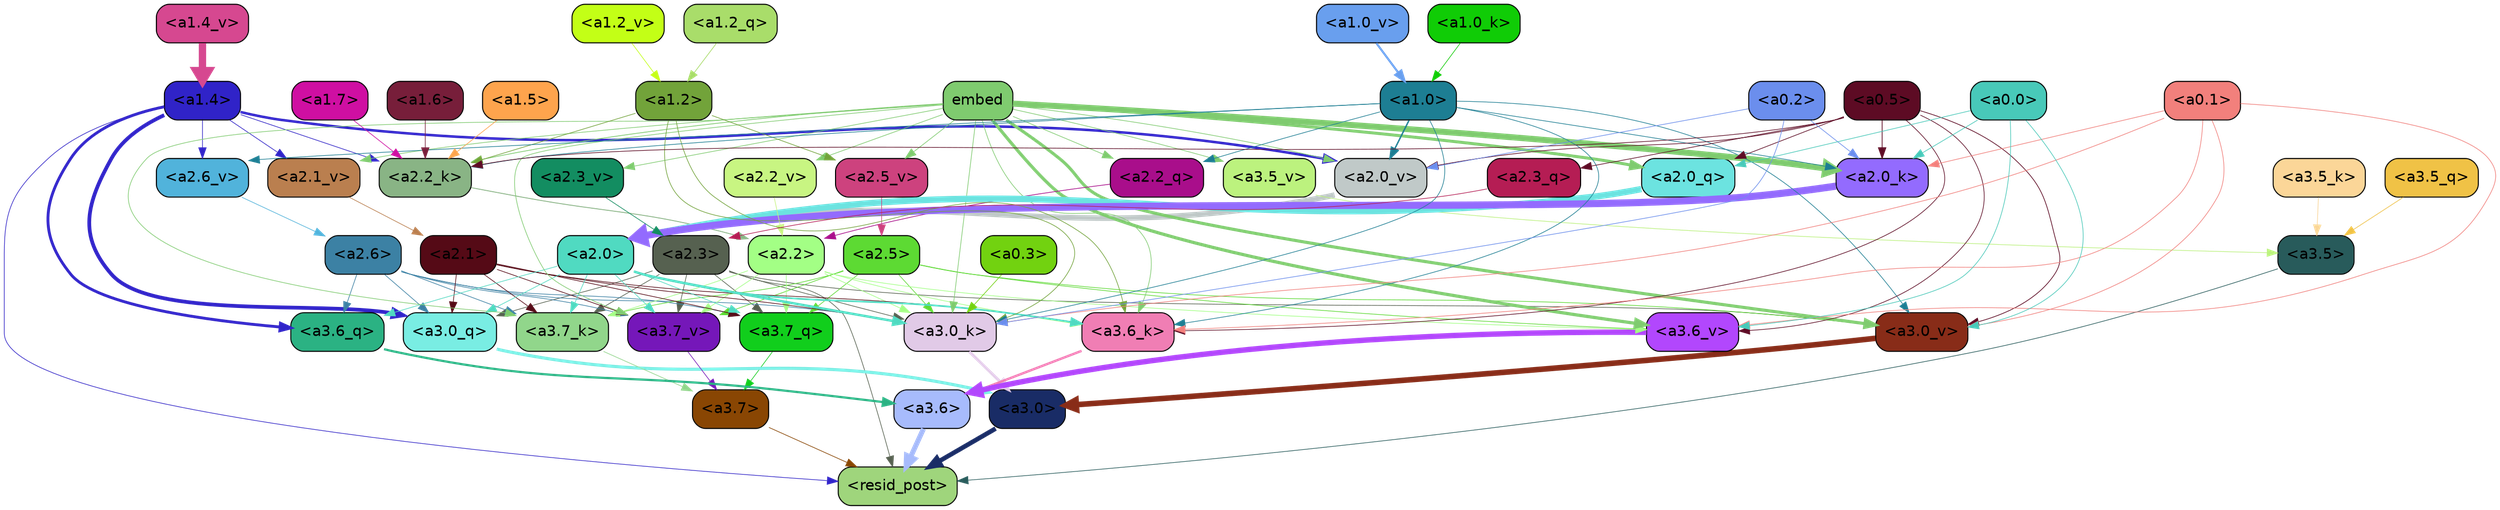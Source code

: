 strict digraph "" {
	graph [bgcolor=transparent,
		layout=dot,
		overlap=false,
		splines=true
	];
	"<a3.7>"	[color=black,
		fillcolor="#894603",
		fontname=Helvetica,
		shape=box,
		style="filled, rounded"];
	"<resid_post>"	[color=black,
		fillcolor="#9fd57c",
		fontname=Helvetica,
		shape=box,
		style="filled, rounded"];
	"<a3.7>" -> "<resid_post>"	[color="#894603",
		penwidth=0.6];
	"<a3.6>"	[color=black,
		fillcolor="#a7bbfc",
		fontname=Helvetica,
		shape=box,
		style="filled, rounded"];
	"<a3.6>" -> "<resid_post>"	[color="#a7bbfc",
		penwidth=4.670643210411072];
	"<a3.5>"	[color=black,
		fillcolor="#285b5b",
		fontname=Helvetica,
		shape=box,
		style="filled, rounded"];
	"<a3.5>" -> "<resid_post>"	[color="#285b5b",
		penwidth=0.6];
	"<a3.0>"	[color=black,
		fillcolor="#192c66",
		fontname=Helvetica,
		shape=box,
		style="filled, rounded"];
	"<a3.0>" -> "<resid_post>"	[color="#192c66",
		penwidth=4.246885180473328];
	"<a2.3>"	[color=black,
		fillcolor="#566150",
		fontname=Helvetica,
		shape=box,
		style="filled, rounded"];
	"<a2.3>" -> "<resid_post>"	[color="#566150",
		penwidth=0.6];
	"<a3.7_q>"	[color=black,
		fillcolor="#11ce1c",
		fontname=Helvetica,
		shape=box,
		style="filled, rounded"];
	"<a2.3>" -> "<a3.7_q>"	[color="#566150",
		penwidth=0.6];
	"<a3.0_q>"	[color=black,
		fillcolor="#79ede3",
		fontname=Helvetica,
		shape=box,
		style="filled, rounded"];
	"<a2.3>" -> "<a3.0_q>"	[color="#566150",
		penwidth=0.6];
	"<a3.7_k>"	[color=black,
		fillcolor="#91d68b",
		fontname=Helvetica,
		shape=box,
		style="filled, rounded"];
	"<a2.3>" -> "<a3.7_k>"	[color="#566150",
		penwidth=0.6];
	"<a3.0_k>"	[color=black,
		fillcolor="#e1cae7",
		fontname=Helvetica,
		shape=box,
		style="filled, rounded"];
	"<a2.3>" -> "<a3.0_k>"	[color="#566150",
		penwidth=0.6];
	"<a3.7_v>"	[color=black,
		fillcolor="#7517b9",
		fontname=Helvetica,
		shape=box,
		style="filled, rounded"];
	"<a2.3>" -> "<a3.7_v>"	[color="#566150",
		penwidth=0.6];
	"<a3.0_v>"	[color=black,
		fillcolor="#882c18",
		fontname=Helvetica,
		shape=box,
		style="filled, rounded"];
	"<a2.3>" -> "<a3.0_v>"	[color="#566150",
		penwidth=0.6];
	"<a1.4>"	[color=black,
		fillcolor="#3023c8",
		fontname=Helvetica,
		shape=box,
		style="filled, rounded"];
	"<a1.4>" -> "<resid_post>"	[color="#3023c8",
		penwidth=0.6];
	"<a3.6_q>"	[color=black,
		fillcolor="#2bb283",
		fontname=Helvetica,
		shape=box,
		style="filled, rounded"];
	"<a1.4>" -> "<a3.6_q>"	[color="#3023c8",
		penwidth=2.6487714648246765];
	"<a1.4>" -> "<a3.0_q>"	[color="#3023c8",
		penwidth=3.477886103093624];
	"<a2.2_k>"	[color=black,
		fillcolor="#89b485",
		fontname=Helvetica,
		shape=box,
		style="filled, rounded"];
	"<a1.4>" -> "<a2.2_k>"	[color="#3023c8",
		penwidth=0.6];
	"<a2.6_v>"	[color=black,
		fillcolor="#51b3db",
		fontname=Helvetica,
		shape=box,
		style="filled, rounded"];
	"<a1.4>" -> "<a2.6_v>"	[color="#3023c8",
		penwidth=0.6];
	"<a2.1_v>"	[color=black,
		fillcolor="#ba7f4f",
		fontname=Helvetica,
		shape=box,
		style="filled, rounded"];
	"<a1.4>" -> "<a2.1_v>"	[color="#3023c8",
		penwidth=0.6];
	"<a2.0_v>"	[color=black,
		fillcolor="#c0c9c8",
		fontname=Helvetica,
		shape=box,
		style="filled, rounded"];
	"<a1.4>" -> "<a2.0_v>"	[color="#3023c8",
		penwidth=2.3358620405197144];
	"<a3.7_q>" -> "<a3.7>"	[color="#11ce1c",
		penwidth=0.6];
	"<a3.6_q>" -> "<a3.6>"	[color="#2bb283",
		penwidth=2.03758105635643];
	"<a3.5_q>"	[color=black,
		fillcolor="#f0c246",
		fontname=Helvetica,
		shape=box,
		style="filled, rounded"];
	"<a3.5_q>" -> "<a3.5>"	[color="#f0c246",
		penwidth=0.6];
	"<a3.0_q>" -> "<a3.0>"	[color="#79ede3",
		penwidth=2.8638100624084473];
	"<a3.7_k>" -> "<a3.7>"	[color="#91d68b",
		penwidth=0.6];
	"<a3.6_k>"	[color=black,
		fillcolor="#f07eb4",
		fontname=Helvetica,
		shape=box,
		style="filled, rounded"];
	"<a3.6_k>" -> "<a3.6>"	[color="#f07eb4",
		penwidth=2.174198240041733];
	"<a3.5_k>"	[color=black,
		fillcolor="#fbd698",
		fontname=Helvetica,
		shape=box,
		style="filled, rounded"];
	"<a3.5_k>" -> "<a3.5>"	[color="#fbd698",
		penwidth=0.6];
	"<a3.0_k>" -> "<a3.0>"	[color="#e1cae7",
		penwidth=2.6274144649505615];
	"<a3.7_v>" -> "<a3.7>"	[color="#7517b9",
		penwidth=0.6];
	"<a3.6_v>"	[color=black,
		fillcolor="#b247fd",
		fontname=Helvetica,
		shape=box,
		style="filled, rounded"];
	"<a3.6_v>" -> "<a3.6>"	[color="#b247fd",
		penwidth=5.002329230308533];
	"<a3.5_v>"	[color=black,
		fillcolor="#bcf27e",
		fontname=Helvetica,
		shape=box,
		style="filled, rounded"];
	"<a3.5_v>" -> "<a3.5>"	[color="#bcf27e",
		penwidth=0.6];
	"<a3.0_v>" -> "<a3.0>"	[color="#882c18",
		penwidth=5.188832879066467];
	"<a2.6>"	[color=black,
		fillcolor="#3c81a4",
		fontname=Helvetica,
		shape=box,
		style="filled, rounded"];
	"<a2.6>" -> "<a3.7_q>"	[color="#3c81a4",
		penwidth=0.6];
	"<a2.6>" -> "<a3.6_q>"	[color="#3c81a4",
		penwidth=0.6];
	"<a2.6>" -> "<a3.0_q>"	[color="#3c81a4",
		penwidth=0.6];
	"<a2.6>" -> "<a3.7_k>"	[color="#3c81a4",
		penwidth=0.6];
	"<a2.6>" -> "<a3.0_k>"	[color="#3c81a4",
		penwidth=0.6];
	"<a2.6>" -> "<a3.7_v>"	[color="#3c81a4",
		penwidth=0.6];
	"<a2.5>"	[color=black,
		fillcolor="#5dda33",
		fontname=Helvetica,
		shape=box,
		style="filled, rounded"];
	"<a2.5>" -> "<a3.7_q>"	[color="#5dda33",
		penwidth=0.6];
	"<a2.5>" -> "<a3.7_k>"	[color="#5dda33",
		penwidth=0.6];
	"<a2.5>" -> "<a3.0_k>"	[color="#5dda33",
		penwidth=0.6];
	"<a2.5>" -> "<a3.7_v>"	[color="#5dda33",
		penwidth=0.6];
	"<a2.5>" -> "<a3.6_v>"	[color="#5dda33",
		penwidth=0.6];
	"<a2.5>" -> "<a3.0_v>"	[color="#5dda33",
		penwidth=0.6];
	"<a2.2>"	[color=black,
		fillcolor="#a3ff85",
		fontname=Helvetica,
		shape=box,
		style="filled, rounded"];
	"<a2.2>" -> "<a3.7_q>"	[color="#a3ff85",
		penwidth=0.6];
	"<a2.2>" -> "<a3.7_k>"	[color="#a3ff85",
		penwidth=0.6];
	"<a2.2>" -> "<a3.6_k>"	[color="#a3ff85",
		penwidth=0.6];
	"<a2.2>" -> "<a3.0_k>"	[color="#a3ff85",
		penwidth=0.6];
	"<a2.2>" -> "<a3.7_v>"	[color="#a3ff85",
		penwidth=0.6];
	"<a2.2>" -> "<a3.6_v>"	[color="#a3ff85",
		penwidth=0.6];
	"<a2.1>"	[color=black,
		fillcolor="#550a16",
		fontname=Helvetica,
		shape=box,
		style="filled, rounded"];
	"<a2.1>" -> "<a3.7_q>"	[color="#550a16",
		penwidth=0.6];
	"<a2.1>" -> "<a3.0_q>"	[color="#550a16",
		penwidth=0.6];
	"<a2.1>" -> "<a3.7_k>"	[color="#550a16",
		penwidth=0.6];
	"<a2.1>" -> "<a3.6_k>"	[color="#550a16",
		penwidth=0.6];
	"<a2.1>" -> "<a3.0_k>"	[color="#550a16",
		penwidth=0.6];
	"<a2.1>" -> "<a3.7_v>"	[color="#550a16",
		penwidth=0.6];
	"<a2.0>"	[color=black,
		fillcolor="#50dac1",
		fontname=Helvetica,
		shape=box,
		style="filled, rounded"];
	"<a2.0>" -> "<a3.7_q>"	[color="#50dac1",
		penwidth=0.6];
	"<a2.0>" -> "<a3.6_q>"	[color="#50dac1",
		penwidth=0.6];
	"<a2.0>" -> "<a3.0_q>"	[color="#50dac1",
		penwidth=0.6];
	"<a2.0>" -> "<a3.7_k>"	[color="#50dac1",
		penwidth=0.6];
	"<a2.0>" -> "<a3.6_k>"	[color="#50dac1",
		penwidth=1.5417278409004211];
	"<a2.0>" -> "<a3.0_k>"	[color="#50dac1",
		penwidth=2.23091459274292];
	"<a2.0>" -> "<a3.7_v>"	[color="#50dac1",
		penwidth=0.6];
	embed	[color=black,
		fillcolor="#7fcb6f",
		fontname=Helvetica,
		shape=box,
		style="filled, rounded"];
	embed -> "<a3.7_k>"	[color="#7fcb6f",
		penwidth=0.6];
	embed -> "<a3.6_k>"	[color="#7fcb6f",
		penwidth=0.6];
	embed -> "<a3.0_k>"	[color="#7fcb6f",
		penwidth=0.6];
	embed -> "<a3.7_v>"	[color="#7fcb6f",
		penwidth=0.6];
	embed -> "<a3.6_v>"	[color="#7fcb6f",
		penwidth=2.9511587619781494];
	embed -> "<a3.5_v>"	[color="#7fcb6f",
		penwidth=0.6];
	embed -> "<a3.0_v>"	[color="#7fcb6f",
		penwidth=2.8577730655670166];
	"<a2.2_q>"	[color=black,
		fillcolor="#a90e8b",
		fontname=Helvetica,
		shape=box,
		style="filled, rounded"];
	embed -> "<a2.2_q>"	[color="#7fcb6f",
		penwidth=0.6];
	"<a2.0_q>"	[color=black,
		fillcolor="#6ce3e0",
		fontname=Helvetica,
		shape=box,
		style="filled, rounded"];
	embed -> "<a2.0_q>"	[color="#7fcb6f",
		penwidth=2.7340729534626007];
	embed -> "<a2.2_k>"	[color="#7fcb6f",
		penwidth=0.69573974609375];
	"<a2.0_k>"	[color=black,
		fillcolor="#936bfe",
		fontname=Helvetica,
		shape=box,
		style="filled, rounded"];
	embed -> "<a2.0_k>"	[color="#7fcb6f",
		penwidth=5.629883050918579];
	"<a2.5_v>"	[color=black,
		fillcolor="#cd427e",
		fontname=Helvetica,
		shape=box,
		style="filled, rounded"];
	embed -> "<a2.5_v>"	[color="#7fcb6f",
		penwidth=0.6];
	"<a2.3_v>"	[color=black,
		fillcolor="#138d61",
		fontname=Helvetica,
		shape=box,
		style="filled, rounded"];
	embed -> "<a2.3_v>"	[color="#7fcb6f",
		penwidth=0.6];
	"<a2.2_v>"	[color=black,
		fillcolor="#c8f582",
		fontname=Helvetica,
		shape=box,
		style="filled, rounded"];
	embed -> "<a2.2_v>"	[color="#7fcb6f",
		penwidth=0.6];
	embed -> "<a2.1_v>"	[color="#7fcb6f",
		penwidth=0.6];
	embed -> "<a2.0_v>"	[color="#7fcb6f",
		penwidth=0.6];
	"<a1.2>"	[color=black,
		fillcolor="#72a33a",
		fontname=Helvetica,
		shape=box,
		style="filled, rounded"];
	"<a1.2>" -> "<a3.6_k>"	[color="#72a33a",
		penwidth=0.6];
	"<a1.2>" -> "<a3.0_k>"	[color="#72a33a",
		penwidth=0.6];
	"<a1.2>" -> "<a2.2_k>"	[color="#72a33a",
		penwidth=0.6];
	"<a1.2>" -> "<a2.5_v>"	[color="#72a33a",
		penwidth=0.6];
	"<a1.0>"	[color=black,
		fillcolor="#1d7e93",
		fontname=Helvetica,
		shape=box,
		style="filled, rounded"];
	"<a1.0>" -> "<a3.6_k>"	[color="#1d7e93",
		penwidth=0.6];
	"<a1.0>" -> "<a3.0_k>"	[color="#1d7e93",
		penwidth=0.6];
	"<a1.0>" -> "<a3.0_v>"	[color="#1d7e93",
		penwidth=0.6];
	"<a1.0>" -> "<a2.2_q>"	[color="#1d7e93",
		penwidth=0.6];
	"<a1.0>" -> "<a2.2_k>"	[color="#1d7e93",
		penwidth=0.6];
	"<a1.0>" -> "<a2.0_k>"	[color="#1d7e93",
		penwidth=0.6];
	"<a1.0>" -> "<a2.6_v>"	[color="#1d7e93",
		penwidth=0.6];
	"<a1.0>" -> "<a2.0_v>"	[color="#1d7e93",
		penwidth=1.3103609085083008];
	"<a0.5>"	[color=black,
		fillcolor="#5d0b24",
		fontname=Helvetica,
		shape=box,
		style="filled, rounded"];
	"<a0.5>" -> "<a3.6_k>"	[color="#5d0b24",
		penwidth=0.6];
	"<a0.5>" -> "<a3.6_v>"	[color="#5d0b24",
		penwidth=0.6];
	"<a0.5>" -> "<a3.0_v>"	[color="#5d0b24",
		penwidth=0.6446345448493958];
	"<a2.3_q>"	[color=black,
		fillcolor="#b51d54",
		fontname=Helvetica,
		shape=box,
		style="filled, rounded"];
	"<a0.5>" -> "<a2.3_q>"	[color="#5d0b24",
		penwidth=0.6];
	"<a0.5>" -> "<a2.0_q>"	[color="#5d0b24",
		penwidth=0.6];
	"<a0.5>" -> "<a2.2_k>"	[color="#5d0b24",
		penwidth=0.6];
	"<a0.5>" -> "<a2.0_k>"	[color="#5d0b24",
		penwidth=0.7065601348876953];
	"<a0.5>" -> "<a2.0_v>"	[color="#5d0b24",
		penwidth=0.6];
	"<a0.1>"	[color=black,
		fillcolor="#f2807c",
		fontname=Helvetica,
		shape=box,
		style="filled, rounded"];
	"<a0.1>" -> "<a3.6_k>"	[color="#f2807c",
		penwidth=0.6];
	"<a0.1>" -> "<a3.0_k>"	[color="#f2807c",
		penwidth=0.6];
	"<a0.1>" -> "<a3.6_v>"	[color="#f2807c",
		penwidth=0.6];
	"<a0.1>" -> "<a3.0_v>"	[color="#f2807c",
		penwidth=0.6];
	"<a0.1>" -> "<a2.0_k>"	[color="#f2807c",
		penwidth=0.6];
	"<a0.3>"	[color=black,
		fillcolor="#72d210",
		fontname=Helvetica,
		shape=box,
		style="filled, rounded"];
	"<a0.3>" -> "<a3.0_k>"	[color="#72d210",
		penwidth=0.6];
	"<a0.2>"	[color=black,
		fillcolor="#6b8eed",
		fontname=Helvetica,
		shape=box,
		style="filled, rounded"];
	"<a0.2>" -> "<a3.0_k>"	[color="#6b8eed",
		penwidth=0.6];
	"<a0.2>" -> "<a2.0_k>"	[color="#6b8eed",
		penwidth=0.6];
	"<a0.2>" -> "<a2.0_v>"	[color="#6b8eed",
		penwidth=0.6];
	"<a0.0>"	[color=black,
		fillcolor="#48c9b9",
		fontname=Helvetica,
		shape=box,
		style="filled, rounded"];
	"<a0.0>" -> "<a3.6_v>"	[color="#48c9b9",
		penwidth=0.6];
	"<a0.0>" -> "<a3.0_v>"	[color="#48c9b9",
		penwidth=0.6];
	"<a0.0>" -> "<a2.0_q>"	[color="#48c9b9",
		penwidth=0.6];
	"<a0.0>" -> "<a2.0_k>"	[color="#48c9b9",
		penwidth=0.6];
	"<a2.3_q>" -> "<a2.3>"	[color="#b51d54",
		penwidth=0.6];
	"<a2.2_q>" -> "<a2.2>"	[color="#a90e8b",
		penwidth=0.6407594680786133];
	"<a2.0_q>" -> "<a2.0>"	[color="#6ce3e0",
		penwidth=5.885338068008423];
	"<a2.2_k>" -> "<a2.2>"	[color="#89b485",
		penwidth=0.7811911106109619];
	"<a2.0_k>" -> "<a2.0>"	[color="#936bfe",
		penwidth=6.657835483551025];
	"<a2.6_v>" -> "<a2.6>"	[color="#51b3db",
		penwidth=0.6];
	"<a2.5_v>" -> "<a2.5>"	[color="#cd427e",
		penwidth=0.6];
	"<a2.3_v>" -> "<a2.3>"	[color="#138d61",
		penwidth=0.6];
	"<a2.2_v>" -> "<a2.2>"	[color="#c8f582",
		penwidth=0.6];
	"<a2.1_v>" -> "<a2.1>"	[color="#ba7f4f",
		penwidth=0.6];
	"<a2.0_v>" -> "<a2.0>"	[color="#c0c9c8",
		penwidth=5.070239782333374];
	"<a1.7>"	[color=black,
		fillcolor="#cf0fa2",
		fontname=Helvetica,
		shape=box,
		style="filled, rounded"];
	"<a1.7>" -> "<a2.2_k>"	[color="#cf0fa2",
		penwidth=0.6];
	"<a1.6>"	[color=black,
		fillcolor="#771e3a",
		fontname=Helvetica,
		shape=box,
		style="filled, rounded"];
	"<a1.6>" -> "<a2.2_k>"	[color="#771e3a",
		penwidth=0.6];
	"<a1.5>"	[color=black,
		fillcolor="#fea44d",
		fontname=Helvetica,
		shape=box,
		style="filled, rounded"];
	"<a1.5>" -> "<a2.2_k>"	[color="#fea44d",
		penwidth=0.6];
	"<a1.2_q>"	[color=black,
		fillcolor="#a9dd6a",
		fontname=Helvetica,
		shape=box,
		style="filled, rounded"];
	"<a1.2_q>" -> "<a1.2>"	[color="#a9dd6a",
		penwidth=0.6509807109832764];
	"<a1.0_k>"	[color=black,
		fillcolor="#10cc06",
		fontname=Helvetica,
		shape=box,
		style="filled, rounded"];
	"<a1.0_k>" -> "<a1.0>"	[color="#10cc06",
		penwidth=0.6];
	"<a1.4_v>"	[color=black,
		fillcolor="#d64890",
		fontname=Helvetica,
		shape=box,
		style="filled, rounded"];
	"<a1.4_v>" -> "<a1.4>"	[color="#d64890",
		penwidth=6.8020641803741455];
	"<a1.2_v>"	[color=black,
		fillcolor="#c3ff16",
		fontname=Helvetica,
		shape=box,
		style="filled, rounded"];
	"<a1.2_v>" -> "<a1.2>"	[color="#c3ff16",
		penwidth=0.6];
	"<a1.0_v>"	[color=black,
		fillcolor="#699fee",
		fontname=Helvetica,
		shape=box,
		style="filled, rounded"];
	"<a1.0_v>" -> "<a1.0>"	[color="#699fee",
		penwidth=1.9194684028625488];
}
